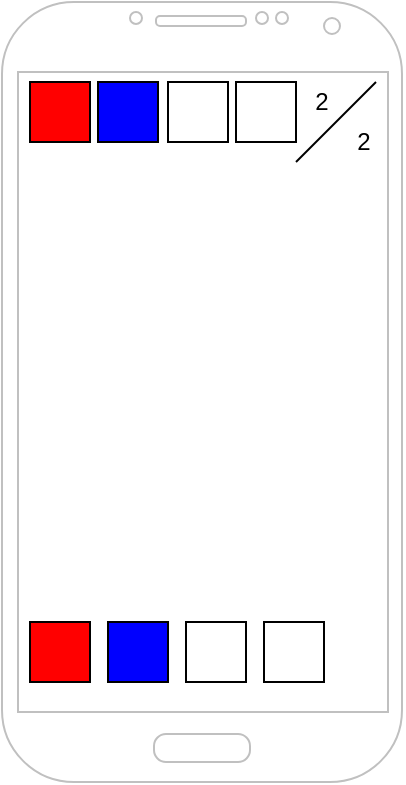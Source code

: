 <mxfile version="13.7.6" type="device"><diagram id="4aQIqyeou0j6eEwsxP68" name="Page-1"><mxGraphModel dx="1422" dy="791" grid="1" gridSize="10" guides="1" tooltips="1" connect="1" arrows="1" fold="1" page="1" pageScale="1" pageWidth="850" pageHeight="1100" math="0" shadow="0"><root><mxCell id="0"/><mxCell id="1" parent="0"/><mxCell id="zXfGWfWTg7s_ZYTbVE6v-1" value="" style="verticalLabelPosition=bottom;verticalAlign=top;html=1;shadow=0;dashed=0;strokeWidth=1;shape=mxgraph.android.phone2;strokeColor=#c0c0c0;" vertex="1" parent="1"><mxGeometry x="160" y="160" width="200" height="390" as="geometry"/></mxCell><mxCell id="zXfGWfWTg7s_ZYTbVE6v-2" value="" style="rounded=0;whiteSpace=wrap;html=1;fillColor=#FF0000;" vertex="1" parent="1"><mxGeometry x="174" y="470" width="30" height="30" as="geometry"/></mxCell><mxCell id="zXfGWfWTg7s_ZYTbVE6v-3" value="" style="rounded=0;whiteSpace=wrap;html=1;fillColor=#0000FF;" vertex="1" parent="1"><mxGeometry x="213" y="470" width="30" height="30" as="geometry"/></mxCell><mxCell id="zXfGWfWTg7s_ZYTbVE6v-4" value="" style="rounded=0;whiteSpace=wrap;html=1;" vertex="1" parent="1"><mxGeometry x="252" y="470" width="30" height="30" as="geometry"/></mxCell><mxCell id="zXfGWfWTg7s_ZYTbVE6v-7" value="" style="rounded=0;whiteSpace=wrap;html=1;" vertex="1" parent="1"><mxGeometry x="291" y="470" width="30" height="30" as="geometry"/></mxCell><mxCell id="zXfGWfWTg7s_ZYTbVE6v-8" value="" style="rounded=0;whiteSpace=wrap;html=1;fillColor=#FF0000;" vertex="1" parent="1"><mxGeometry x="174" y="200" width="30" height="30" as="geometry"/></mxCell><mxCell id="zXfGWfWTg7s_ZYTbVE6v-9" value="" style="rounded=0;whiteSpace=wrap;html=1;fillColor=#0000FF;" vertex="1" parent="1"><mxGeometry x="208" y="200" width="30" height="30" as="geometry"/></mxCell><mxCell id="zXfGWfWTg7s_ZYTbVE6v-10" value="" style="rounded=0;whiteSpace=wrap;html=1;" vertex="1" parent="1"><mxGeometry x="243" y="200" width="30" height="30" as="geometry"/></mxCell><mxCell id="zXfGWfWTg7s_ZYTbVE6v-11" value="" style="rounded=0;whiteSpace=wrap;html=1;" vertex="1" parent="1"><mxGeometry x="277" y="200" width="30" height="30" as="geometry"/></mxCell><mxCell id="zXfGWfWTg7s_ZYTbVE6v-12" value="" style="endArrow=none;html=1;" edge="1" parent="1"><mxGeometry width="50" height="50" relative="1" as="geometry"><mxPoint x="307" y="240" as="sourcePoint"/><mxPoint x="347" y="200" as="targetPoint"/></mxGeometry></mxCell><mxCell id="zXfGWfWTg7s_ZYTbVE6v-14" value="2" style="text;html=1;strokeColor=none;fillColor=none;align=center;verticalAlign=middle;whiteSpace=wrap;rounded=0;" vertex="1" parent="1"><mxGeometry x="300" y="200" width="40" height="20" as="geometry"/></mxCell><mxCell id="zXfGWfWTg7s_ZYTbVE6v-17" value="2" style="text;html=1;strokeColor=none;fillColor=none;align=center;verticalAlign=middle;whiteSpace=wrap;rounded=0;" vertex="1" parent="1"><mxGeometry x="321" y="220" width="40" height="20" as="geometry"/></mxCell></root></mxGraphModel></diagram></mxfile>